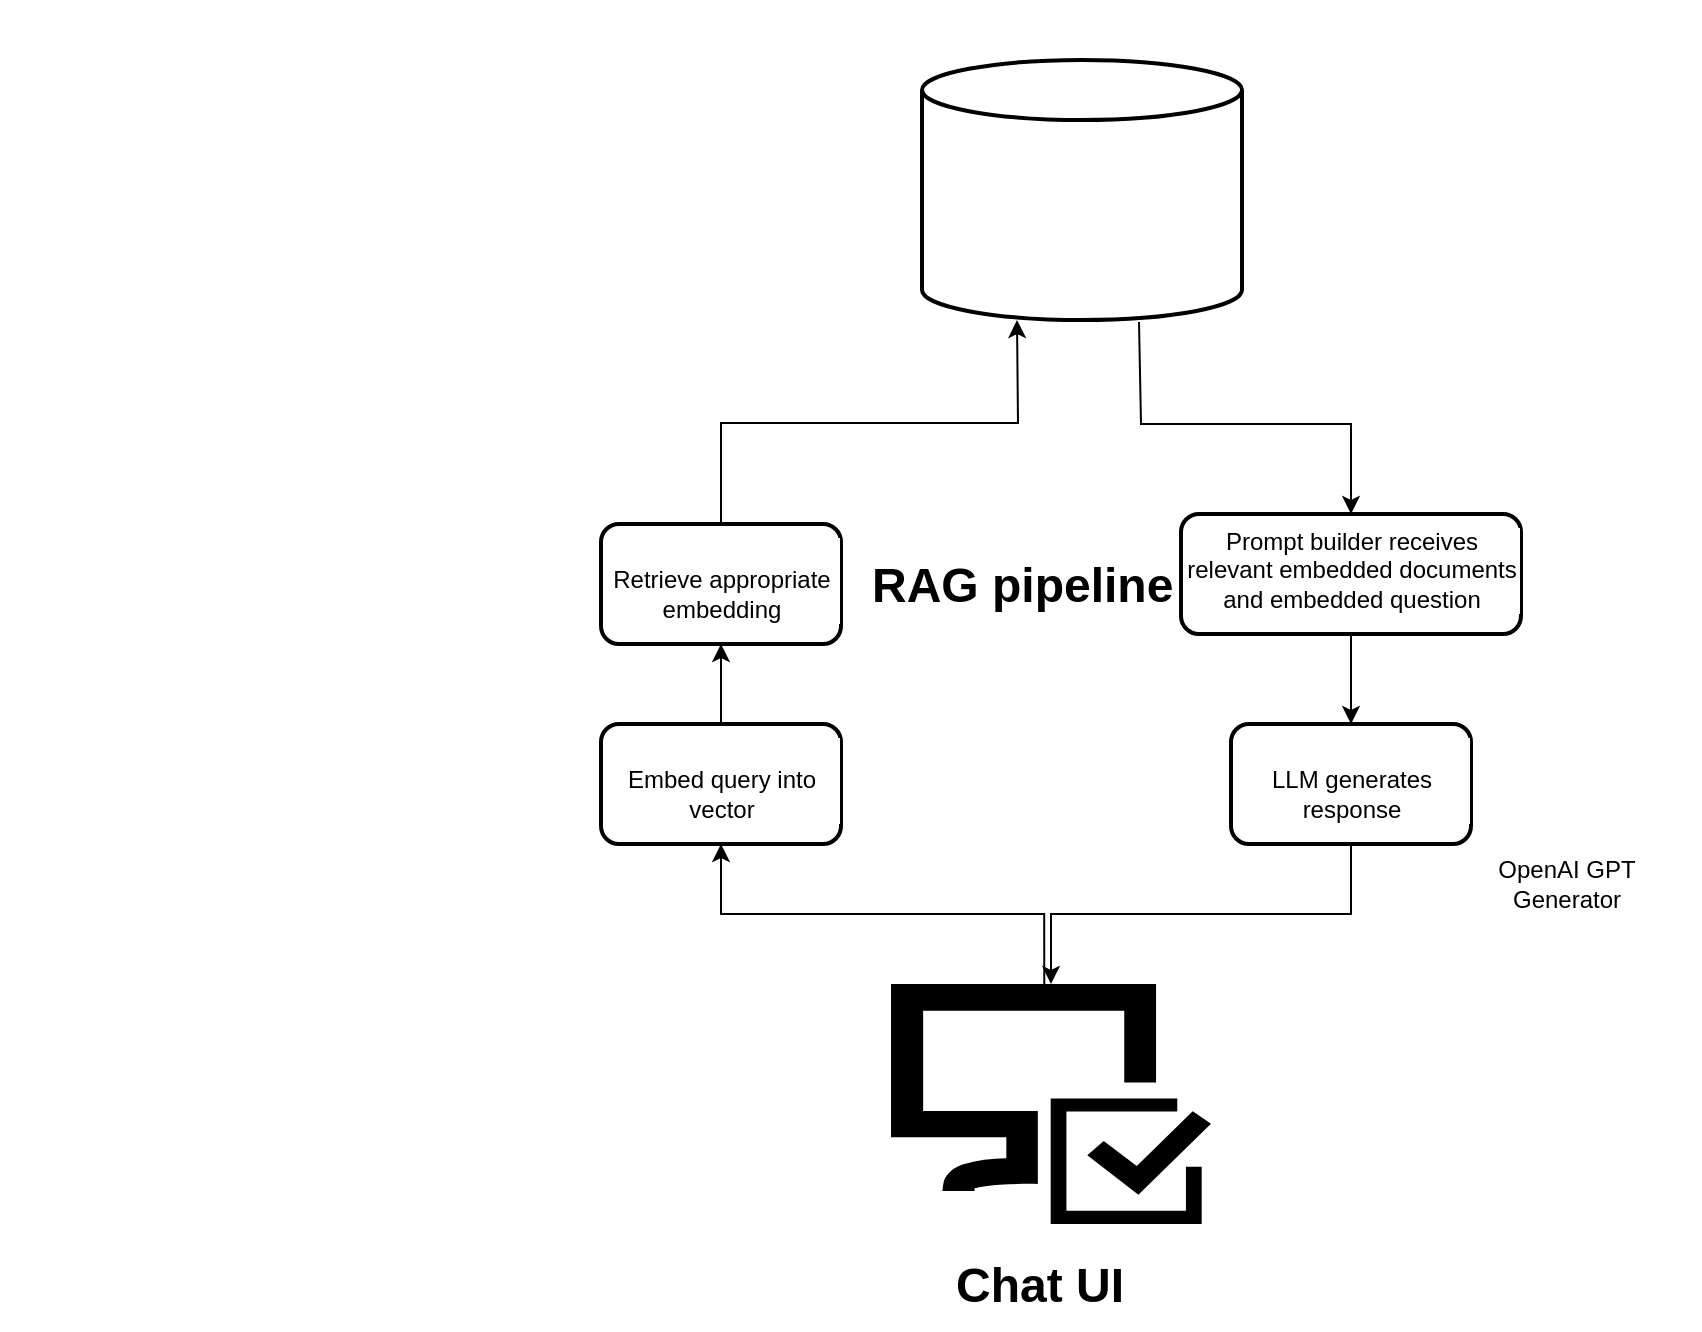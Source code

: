 <mxfile version="26.0.4">
  <diagram name="Page-1" id="M_GFc16mToV7xNV-H_1n">
    <mxGraphModel dx="1714" dy="1188" grid="1" gridSize="10" guides="1" tooltips="1" connect="1" arrows="1" fold="1" page="1" pageScale="1" pageWidth="850" pageHeight="1100" math="0" shadow="0">
      <root>
        <mxCell id="0" />
        <mxCell id="1" parent="0" />
        <mxCell id="-oIOArTZsbpl34OEU4rh-20" value="" style="rounded=0;whiteSpace=wrap;html=1;strokeColor=none;" vertex="1" parent="1">
          <mxGeometry width="850" height="650" as="geometry" />
        </mxCell>
        <mxCell id="-oIOArTZsbpl34OEU4rh-1" value="" style="edgeStyle=orthogonalEdgeStyle;rounded=0;orthogonalLoop=1;jettySize=auto;html=1;exitX=0.479;exitY=0.007;exitDx=0;exitDy=0;exitPerimeter=0;" edge="1" parent="1" source="-oIOArTZsbpl34OEU4rh-2" target="-oIOArTZsbpl34OEU4rh-14">
          <mxGeometry relative="1" as="geometry" />
        </mxCell>
        <mxCell id="-oIOArTZsbpl34OEU4rh-2" value="" style="sketch=0;pointerEvents=1;shadow=0;dashed=0;html=1;strokeColor=none;labelPosition=center;verticalLabelPosition=bottom;verticalAlign=top;align=center;fillColor=#000000;shape=mxgraph.mscae.intune.computer_inventory" vertex="1" parent="1">
          <mxGeometry x="445.5" y="492" width="160" height="120" as="geometry" />
        </mxCell>
        <mxCell id="-oIOArTZsbpl34OEU4rh-3" value="&lt;h1 style=&quot;margin-top: 0px;&quot;&gt;Chat UI&lt;/h1&gt;" style="text;html=1;whiteSpace=wrap;overflow=hidden;rounded=0;" vertex="1" parent="1">
          <mxGeometry x="475.5" y="622" width="105" height="40" as="geometry" />
        </mxCell>
        <mxCell id="-oIOArTZsbpl34OEU4rh-4" value="" style="edgeStyle=orthogonalEdgeStyle;rounded=0;orthogonalLoop=1;jettySize=auto;html=1;" edge="1" parent="1" source="-oIOArTZsbpl34OEU4rh-14" target="-oIOArTZsbpl34OEU4rh-15">
          <mxGeometry relative="1" as="geometry" />
        </mxCell>
        <mxCell id="-oIOArTZsbpl34OEU4rh-5" value="" style="edgeStyle=orthogonalEdgeStyle;rounded=0;orthogonalLoop=1;jettySize=auto;html=1;exitX=0.5;exitY=0;exitDx=0;exitDy=0;entryX=0.299;entryY=0.983;entryDx=0;entryDy=0;entryPerimeter=0;" edge="1" parent="1" source="-oIOArTZsbpl34OEU4rh-15">
          <mxGeometry relative="1" as="geometry">
            <mxPoint x="508.5" y="160" as="targetPoint" />
          </mxGeometry>
        </mxCell>
        <mxCell id="-oIOArTZsbpl34OEU4rh-6" value="" style="edgeStyle=orthogonalEdgeStyle;rounded=0;orthogonalLoop=1;jettySize=auto;html=1;" edge="1" parent="1" source="-oIOArTZsbpl34OEU4rh-13" target="-oIOArTZsbpl34OEU4rh-17">
          <mxGeometry relative="1" as="geometry" />
        </mxCell>
        <mxCell id="-oIOArTZsbpl34OEU4rh-7" value="" style="endArrow=classic;html=1;rounded=0;entryX=0.5;entryY=0;entryDx=0;entryDy=0;exitX=0.684;exitY=0.99;exitDx=0;exitDy=0;exitPerimeter=0;" edge="1" parent="1" target="-oIOArTZsbpl34OEU4rh-13">
          <mxGeometry width="50" height="50" relative="1" as="geometry">
            <mxPoint x="569.5" y="161" as="sourcePoint" />
            <mxPoint x="130.5" y="372" as="targetPoint" />
            <Array as="points">
              <mxPoint x="570.5" y="212" />
              <mxPoint x="675.5" y="212" />
            </Array>
          </mxGeometry>
        </mxCell>
        <mxCell id="-oIOArTZsbpl34OEU4rh-8" value="" style="edgeStyle=orthogonalEdgeStyle;rounded=0;orthogonalLoop=1;jettySize=auto;html=1;exitX=0.5;exitY=1;exitDx=0;exitDy=0;" edge="1" parent="1" source="-oIOArTZsbpl34OEU4rh-17" target="-oIOArTZsbpl34OEU4rh-2">
          <mxGeometry relative="1" as="geometry" />
        </mxCell>
        <mxCell id="-oIOArTZsbpl34OEU4rh-9" value="" style="shape=image;verticalLabelPosition=bottom;labelBackgroundColor=default;verticalAlign=top;aspect=fixed;imageAspect=0;image=https://logosandtypes.com/wp-content/uploads/2022/07/OpenAI.png;" vertex="1" parent="1">
          <mxGeometry x="740.5" y="349.5" width="85" height="85" as="geometry" />
        </mxCell>
        <mxCell id="-oIOArTZsbpl34OEU4rh-10" value="OpenAI GPT Generator" style="text;html=1;align=center;verticalAlign=middle;whiteSpace=wrap;rounded=0;" vertex="1" parent="1">
          <mxGeometry x="740.5" y="427" width="85" height="30" as="geometry" />
        </mxCell>
        <mxCell id="-oIOArTZsbpl34OEU4rh-11" value="" style="shape=image;verticalLabelPosition=bottom;labelBackgroundColor=default;verticalAlign=top;aspect=fixed;imageAspect=0;image=https://huggingface.co/datasets/huggingface/brand-assets/resolve/main/hf-logo-with-title.png;" vertex="1" parent="1">
          <mxGeometry y="357" width="300.5" height="79.89" as="geometry" />
        </mxCell>
        <mxCell id="-oIOArTZsbpl34OEU4rh-12" value="" style="shape=image;verticalLabelPosition=bottom;labelBackgroundColor=default;verticalAlign=top;aspect=fixed;imageAspect=0;image=https://ai-infrastructure.org/wp-content/uploads/2023/08/Haystack-Logo_deepset.png;" vertex="1" parent="1">
          <mxGeometry x="410.5" y="302" width="210.5" height="74.51" as="geometry" />
        </mxCell>
        <mxCell id="-oIOArTZsbpl34OEU4rh-13" value="&lt;div&gt;Prompt builder receives relevant embedded documents and embedded question&lt;/div&gt;" style="whiteSpace=wrap;html=1;verticalAlign=top;strokeColor=#000000;rounded=1;labelBackgroundColor=#ffffff;strokeWidth=2;shadow=0;dashed=0;" vertex="1" parent="1">
          <mxGeometry x="590.5" y="257" width="170" height="60" as="geometry" />
        </mxCell>
        <mxCell id="-oIOArTZsbpl34OEU4rh-14" value="&lt;div&gt;&lt;br&gt;&lt;/div&gt;Embed query into vector&lt;div&gt;&lt;/div&gt;" style="whiteSpace=wrap;html=1;verticalAlign=top;strokeColor=#000000;rounded=1;labelBackgroundColor=#ffffff;strokeWidth=2;shadow=0;dashed=0;" vertex="1" parent="1">
          <mxGeometry x="300.5" y="362" width="120" height="60" as="geometry" />
        </mxCell>
        <mxCell id="-oIOArTZsbpl34OEU4rh-15" value="&lt;div&gt;&lt;br&gt;&lt;/div&gt;&lt;div&gt;Retrieve appropriate embedding&lt;/div&gt;" style="whiteSpace=wrap;html=1;verticalAlign=top;strokeColor=#000000;rounded=1;labelBackgroundColor=#ffffff;strokeWidth=2;shadow=0;dashed=0;" vertex="1" parent="1">
          <mxGeometry x="300.5" y="262" width="120" height="60" as="geometry" />
        </mxCell>
        <mxCell id="-oIOArTZsbpl34OEU4rh-16" value="&lt;h1 style=&quot;margin-top: 0px;&quot;&gt;RAG pipeline&lt;/h1&gt;" style="text;html=1;whiteSpace=wrap;overflow=hidden;rounded=0;" vertex="1" parent="1">
          <mxGeometry x="433.5" y="272" width="164.5" height="70" as="geometry" />
        </mxCell>
        <mxCell id="-oIOArTZsbpl34OEU4rh-17" value="&lt;div&gt;&lt;br&gt;&lt;/div&gt;LLM generates response" style="whiteSpace=wrap;html=1;verticalAlign=top;strokeColor=#000000;rounded=1;labelBackgroundColor=#ffffff;strokeWidth=2;shadow=0;dashed=0;" vertex="1" parent="1">
          <mxGeometry x="615.5" y="362" width="120" height="60" as="geometry" />
        </mxCell>
        <mxCell id="-oIOArTZsbpl34OEU4rh-18" value="" style="shape=cylinder3;whiteSpace=wrap;html=1;boundedLbl=1;backgroundOutline=1;size=15;strokeWidth=2;" vertex="1" parent="1">
          <mxGeometry x="461" y="30" width="160" height="130" as="geometry" />
        </mxCell>
        <mxCell id="-oIOArTZsbpl34OEU4rh-19" value="" style="shape=image;verticalLabelPosition=bottom;labelBackgroundColor=default;verticalAlign=top;aspect=fixed;imageAspect=0;image=https://upload.wikimedia.org/wikipedia/commons/thumb/f/f4/Elasticsearch_logo.svg/1024px-Elasticsearch_logo.svg.png;" vertex="1" parent="1">
          <mxGeometry x="475.64" y="96.28" width="130.72" height="28.72" as="geometry" />
        </mxCell>
      </root>
    </mxGraphModel>
  </diagram>
</mxfile>
